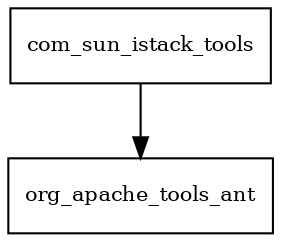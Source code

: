 digraph istack_commons_tools_2_6_1_redhat_2_package_dependencies {
  node [shape = box, fontsize=10.0];
  com_sun_istack_tools -> org_apache_tools_ant;
}
